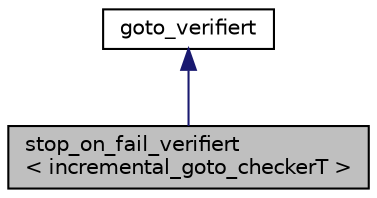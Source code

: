 digraph "stop_on_fail_verifiert&lt; incremental_goto_checkerT &gt;"
{
 // LATEX_PDF_SIZE
  bgcolor="transparent";
  edge [fontname="Helvetica",fontsize="10",labelfontname="Helvetica",labelfontsize="10"];
  node [fontname="Helvetica",fontsize="10",shape=record];
  Node1 [label="stop_on_fail_verifiert\l\< incremental_goto_checkerT \>",height=0.2,width=0.4,color="black", fillcolor="grey75", style="filled", fontcolor="black",tooltip="Stops when the first failing property is found."];
  Node2 -> Node1 [dir="back",color="midnightblue",fontsize="10",style="solid",fontname="Helvetica"];
  Node2 [label="goto_verifiert",height=0.2,width=0.4,color="black",URL="$classgoto__verifiert.html",tooltip="An implementation of goto_verifiert checks all properties in a goto model."];
}
